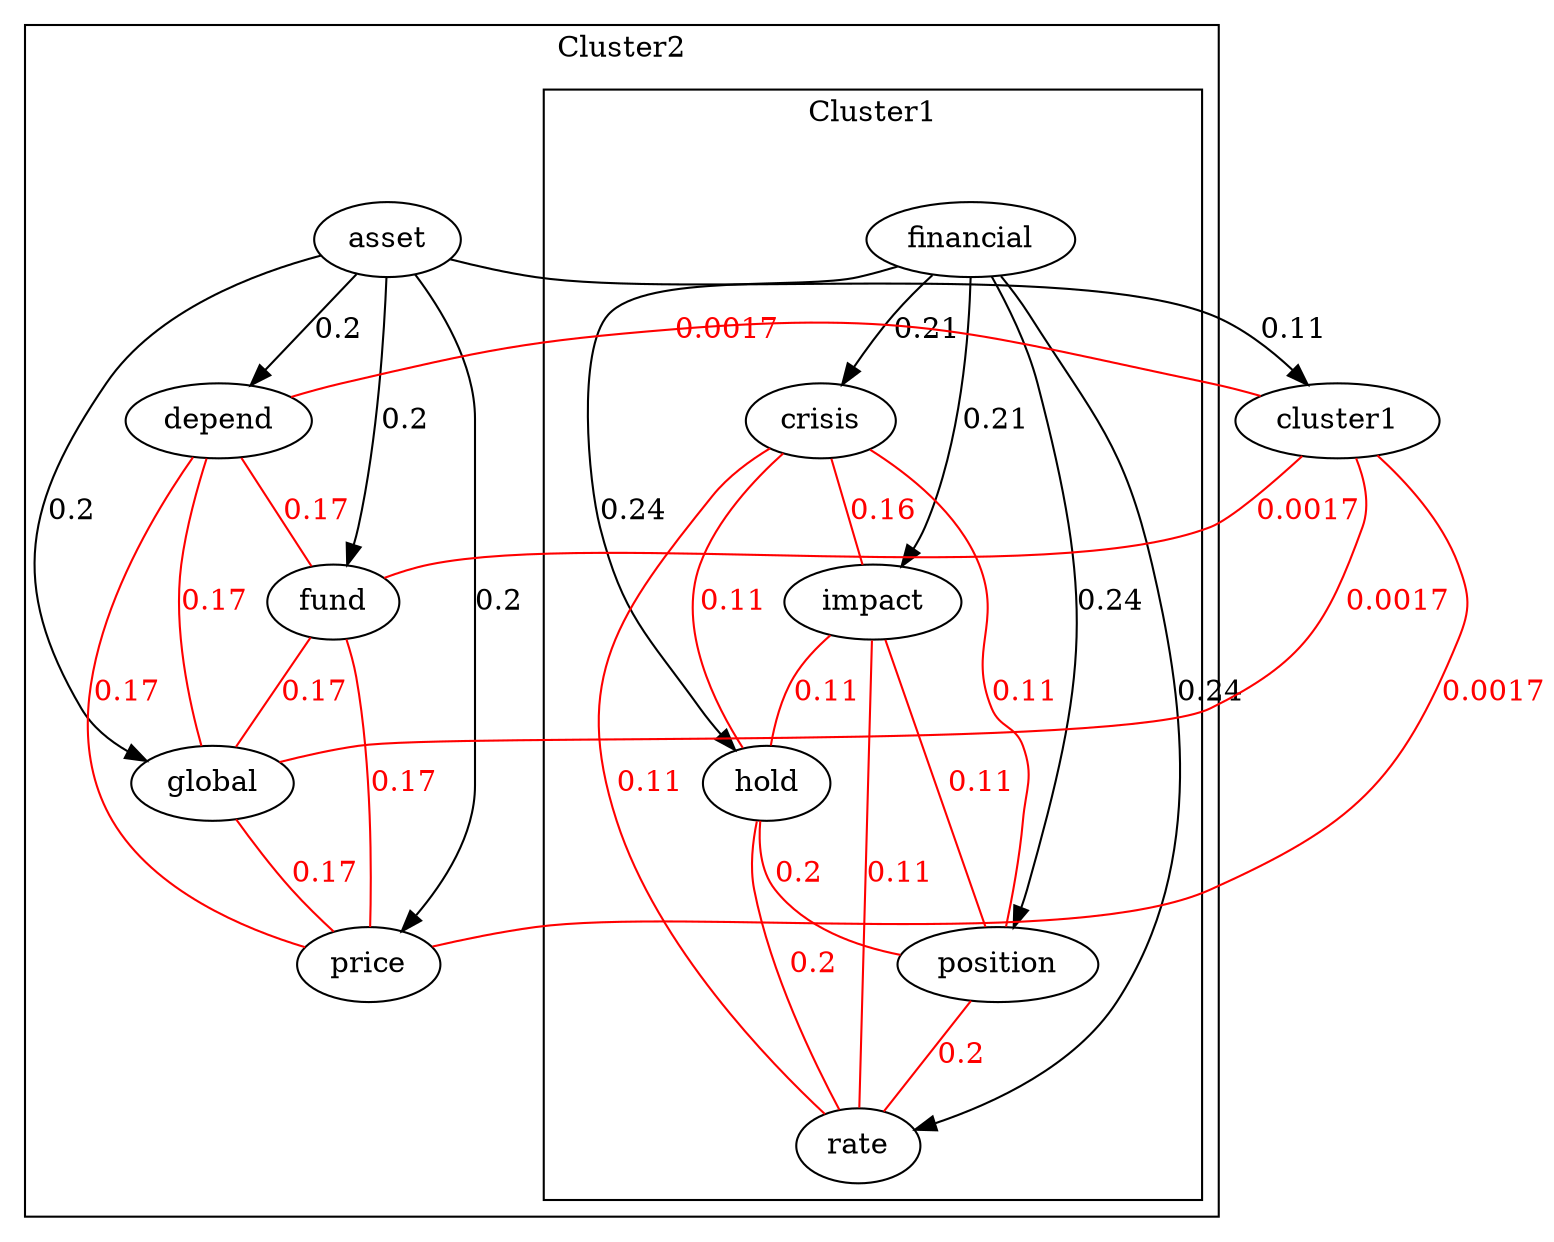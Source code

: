graph G {
graph [shape="ellipse"];
subgraph cluster2 {
asset
asset -- depend [label=0.2,dir=forward];
asset -- fund [label=0.2,dir=forward];
asset -- global [label=0.2,dir=forward];
asset -- price [label=0.2,dir=forward];
subgraph cluster1 {
financial -- crisis [label=0.21,dir=forward];
financial -- impact [label=0.21,dir=forward];
financial -- hold [label=0.24,dir=forward];
financial -- position [label=0.24,dir=forward];
financial -- rate [label=0.24,dir=forward];
label=Cluster1
}
label=Cluster2
}
asset -- cluster1 [label=0.11,dir=forward];
crisis--impact[label=0.16,color=red,fontcolor=red];
crisis--hold[label=0.11,color=red,fontcolor=red];
crisis--position[label=0.11,color=red,fontcolor=red];
crisis--rate[label=0.11,color=red,fontcolor=red];
impact--hold[label=0.11,color=red,fontcolor=red];
impact--position[label=0.11,color=red,fontcolor=red];
impact--rate[label=0.11,color=red,fontcolor=red];
hold--position[label=0.2,color=red,fontcolor=red];
hold--rate[label=0.2,color=red,fontcolor=red];
position--rate[label=0.2,color=red,fontcolor=red];
cluster1--depend[label=0.0017,color=red,fontcolor=red];
cluster1--fund[label=0.0017,color=red,fontcolor=red];
cluster1--global[label=0.0017,color=red,fontcolor=red];
cluster1--price[label=0.0017,color=red,fontcolor=red];
depend--fund[label=0.17,color=red,fontcolor=red];
depend--global[label=0.17,color=red,fontcolor=red];
depend--price[label=0.17,color=red,fontcolor=red];
fund--global[label=0.17,color=red,fontcolor=red];
fund--price[label=0.17,color=red,fontcolor=red];
global--price[label=0.17,color=red,fontcolor=red];
}
